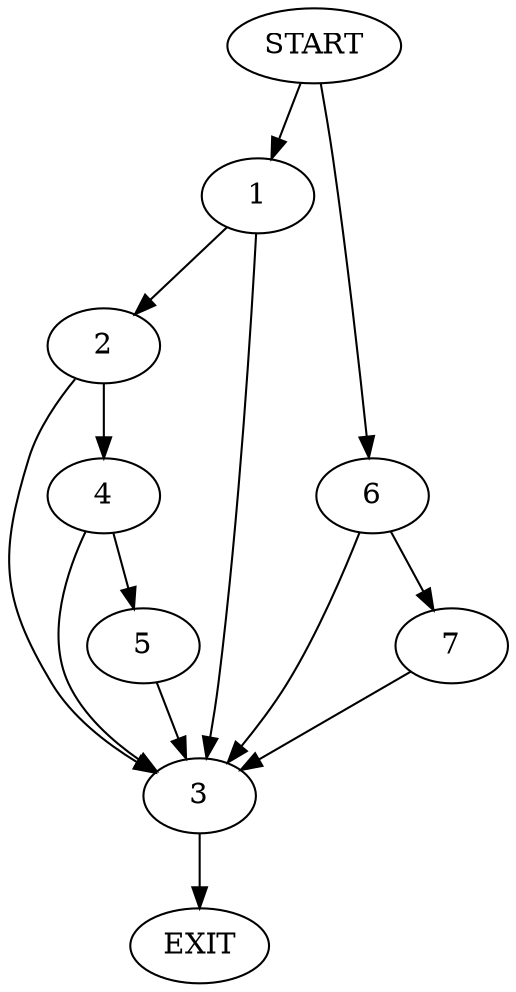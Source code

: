 digraph {
0 [label="START"]
8 [label="EXIT"]
0 -> 1
1 -> 2
1 -> 3
3 -> 8
2 -> 4
2 -> 3
4 -> 3
4 -> 5
5 -> 3
0 -> 6
6 -> 7
6 -> 3
7 -> 3
}
